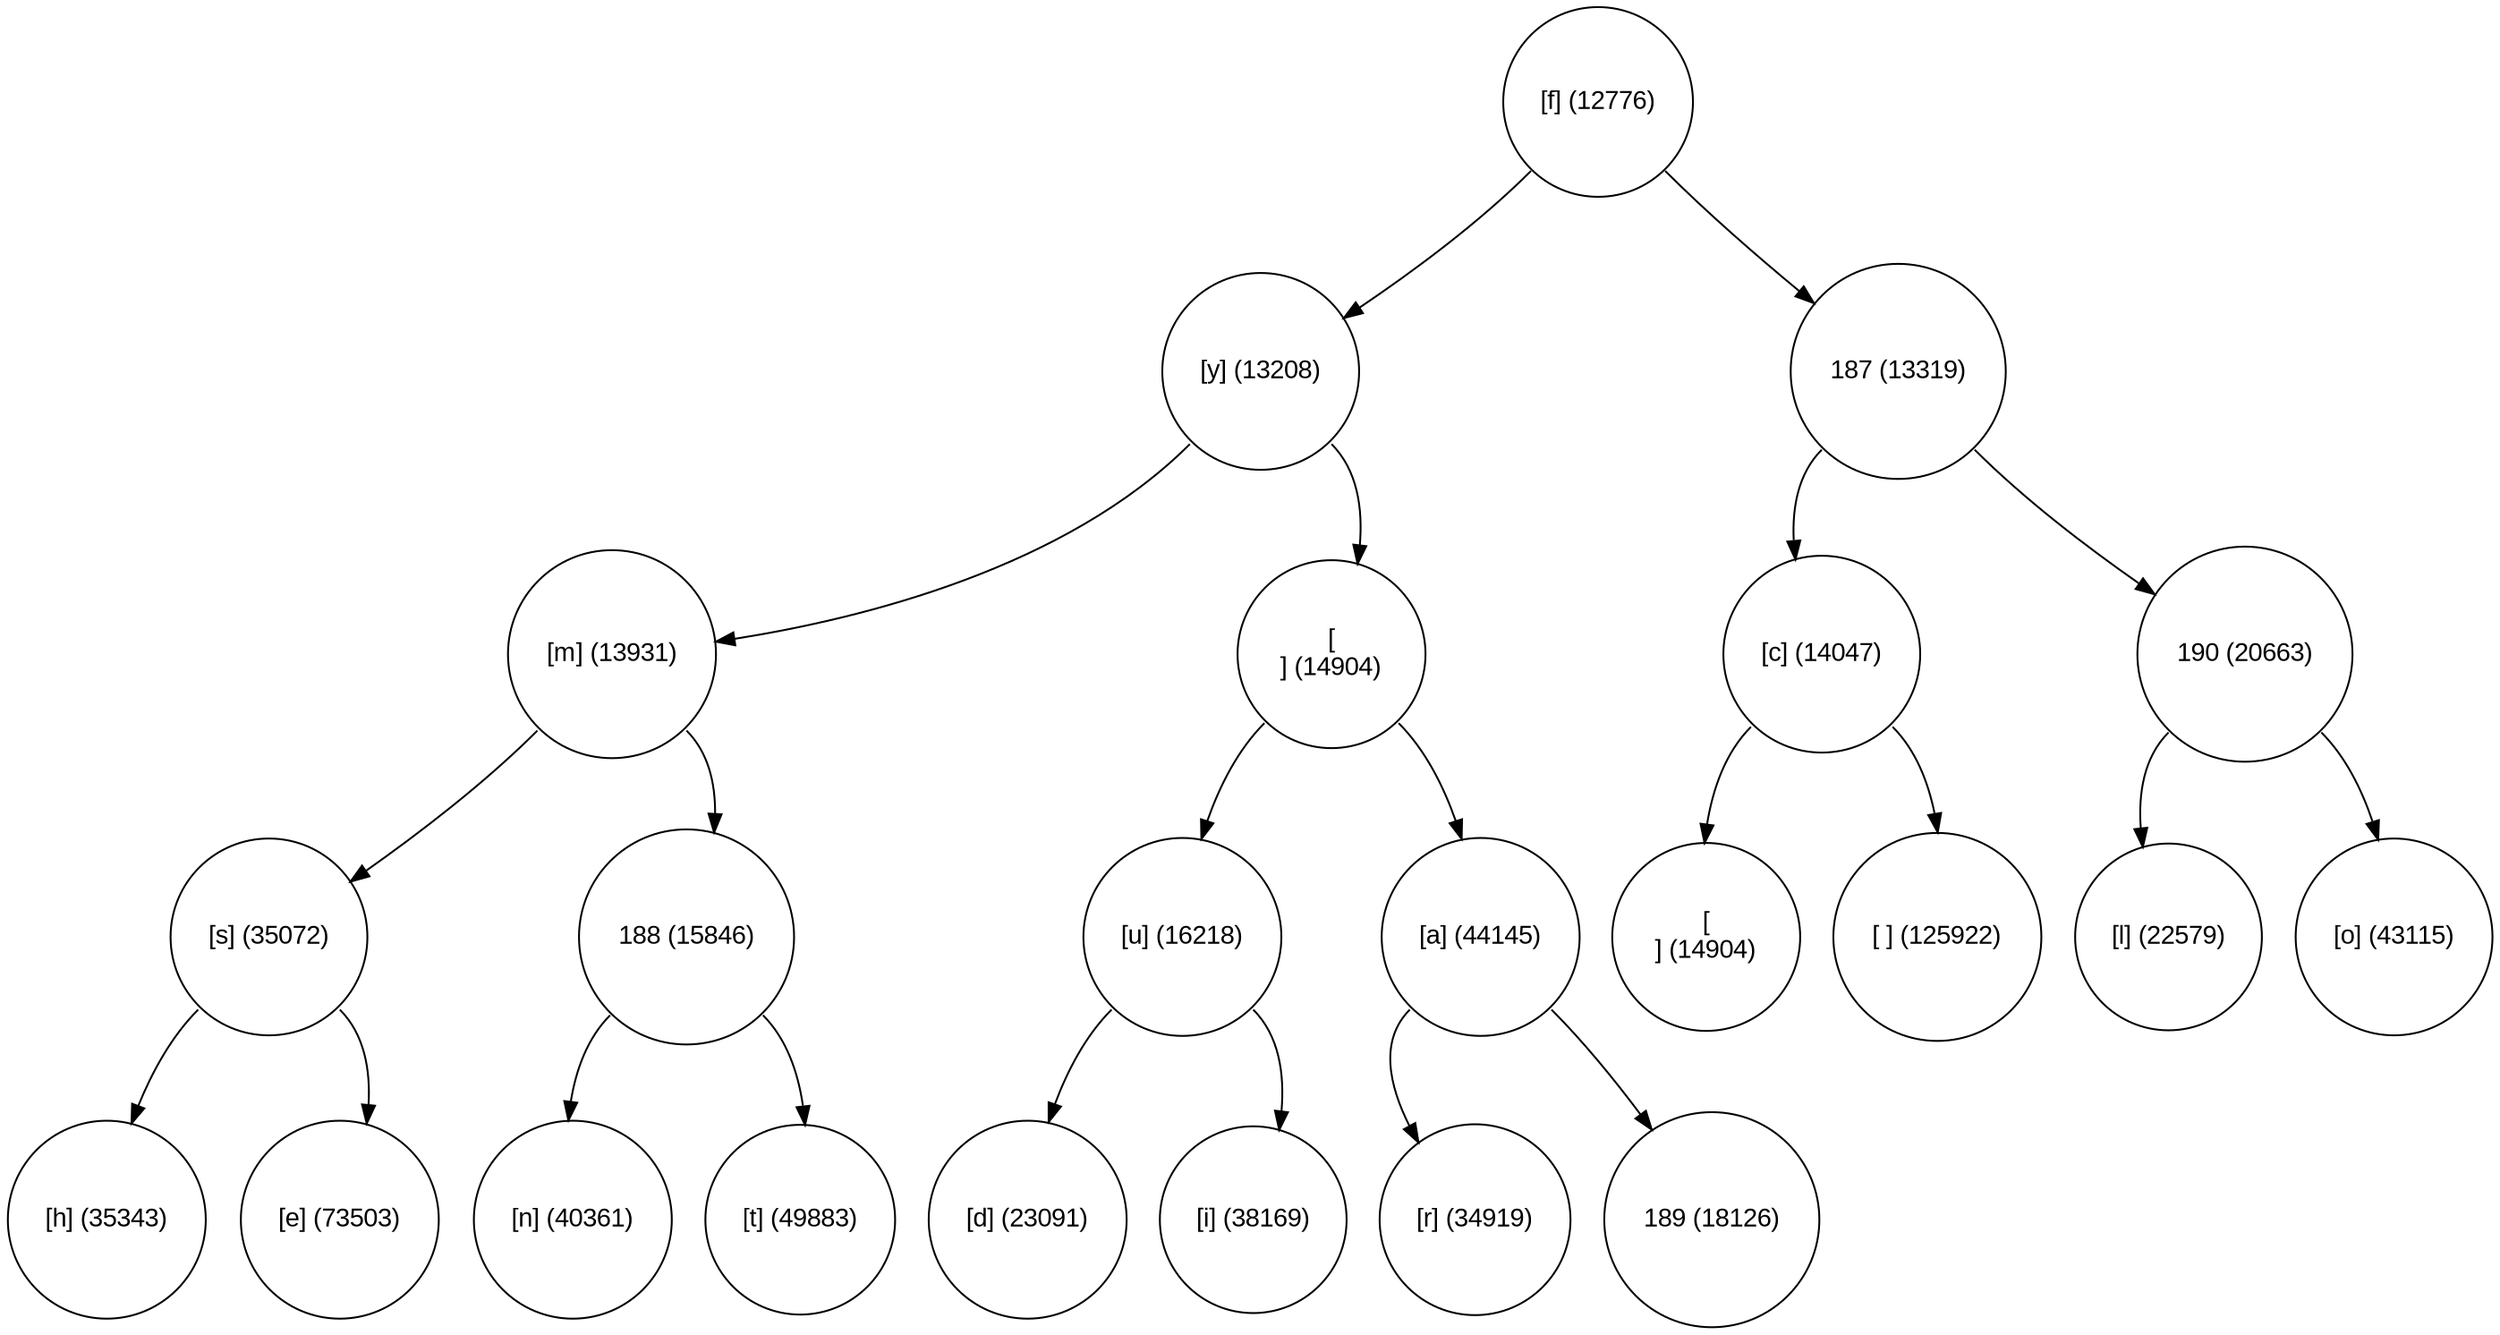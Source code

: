 digraph move_down {
	node [fontname="Arial", shape="circle", width=0.5]; 

	0 [label = "[f] (12776)"];
	0:sw -> 1;
	1 [label = "[y] (13208)"];
	1:sw -> 3;
	3 [label = "[m] (13931)"];
	3:sw -> 7;
	7 [label = "[s] (35072)"];
	7:sw -> 15;
	15 [label = "[h] (35343)"];
	7:se -> 16;
	16 [label = "[e] (73503)"];
	3:se -> 8;
	8 [label = "188 (15846)"];
	8:sw -> 17;
	17 [label = "[n] (40361)"];
	8:se -> 18;
	18 [label = "[t] (49883)"];
	1:se -> 4;
	4 [label = "[
] (14904)"];
	4:sw -> 9;
	9 [label = "[u] (16218)"];
	9:sw -> 19;
	19 [label = "[d] (23091)"];
	9:se -> 20;
	20 [label = "[i] (38169)"];
	4:se -> 10;
	10 [label = "[a] (44145)"];
	10:sw -> 21;
	21 [label = "[r] (34919)"];
	10:se -> 22;
	22 [label = "189 (18126)"];
	0:se -> 2;
	2 [label = "187 (13319)"];
	2:sw -> 5;
	5 [label = "[c] (14047)"];
	5:sw -> 11;
	11 [label = "[] (14904)"];
	5:se -> 12;
	12 [label = "[ ] (125922)"];
	2:se -> 6;
	6 [label = "190 (20663)"];
	6:sw -> 13;
	13 [label = "[l] (22579)"];
	6:se -> 14;
	14 [label = "[o] (43115)"];
}
